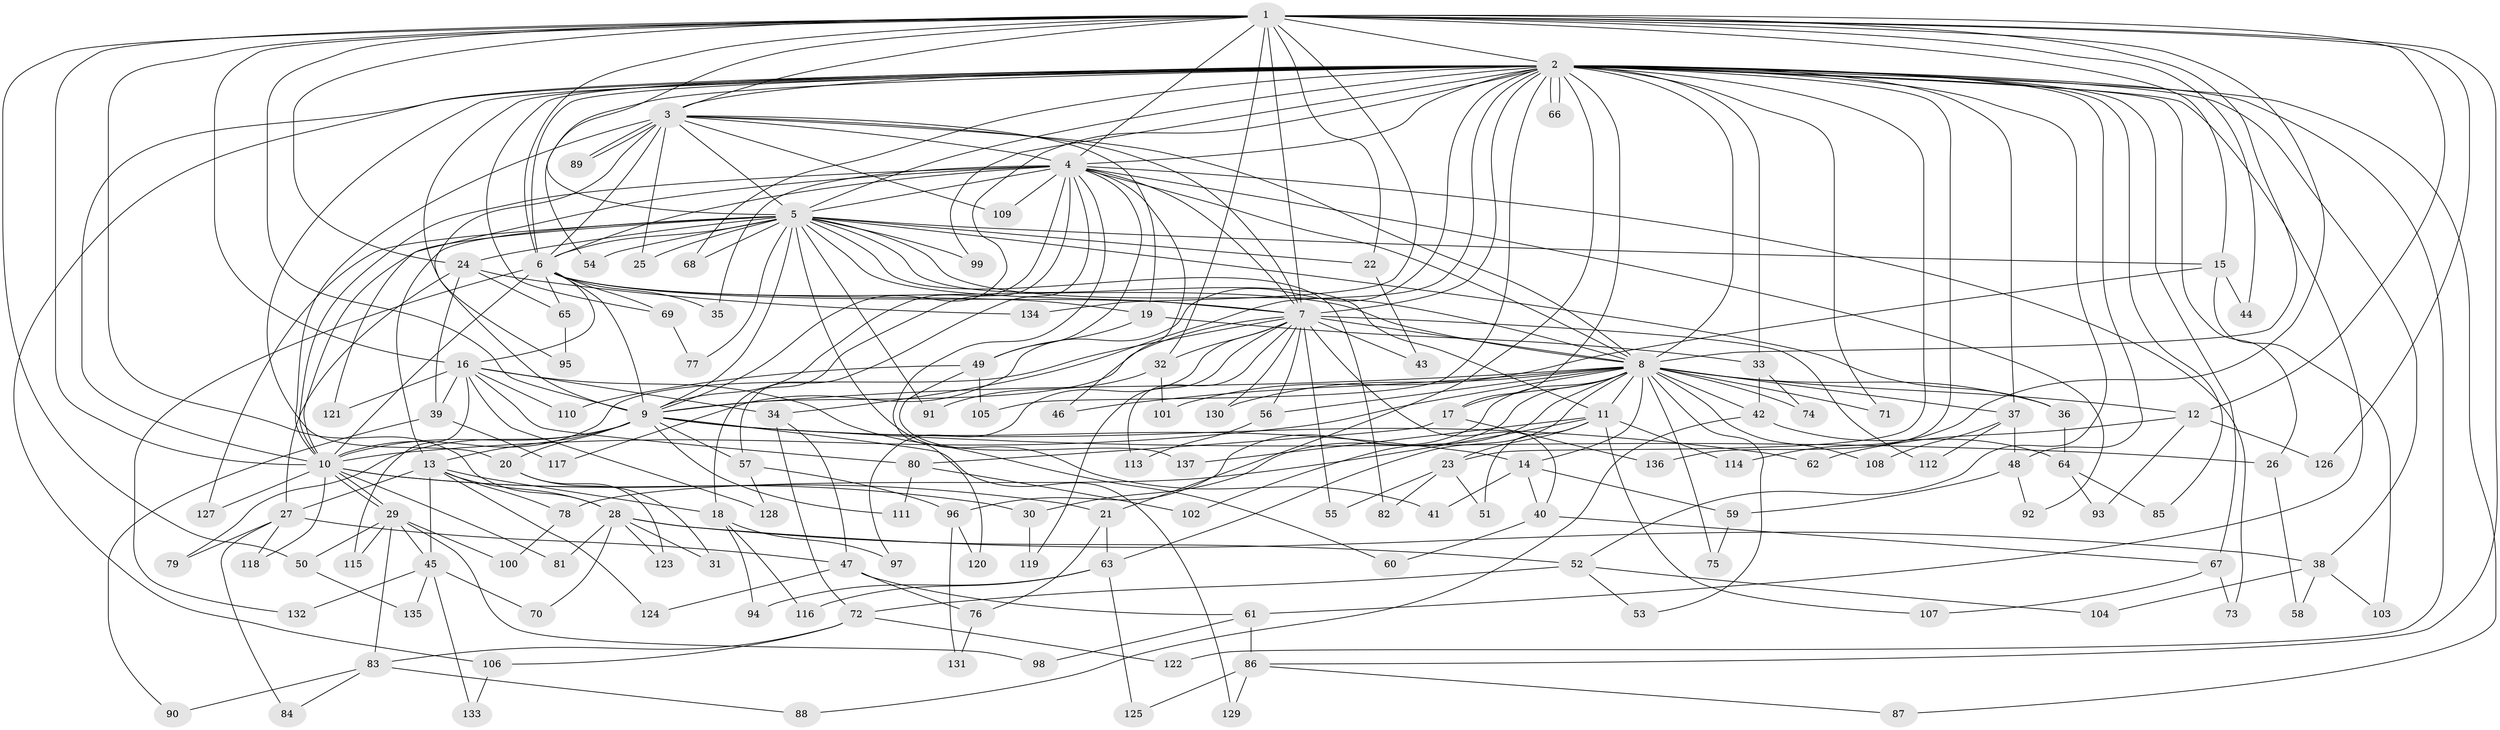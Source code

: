 // Generated by graph-tools (version 1.1) at 2025/49/03/09/25 03:49:43]
// undirected, 137 vertices, 299 edges
graph export_dot {
graph [start="1"]
  node [color=gray90,style=filled];
  1;
  2;
  3;
  4;
  5;
  6;
  7;
  8;
  9;
  10;
  11;
  12;
  13;
  14;
  15;
  16;
  17;
  18;
  19;
  20;
  21;
  22;
  23;
  24;
  25;
  26;
  27;
  28;
  29;
  30;
  31;
  32;
  33;
  34;
  35;
  36;
  37;
  38;
  39;
  40;
  41;
  42;
  43;
  44;
  45;
  46;
  47;
  48;
  49;
  50;
  51;
  52;
  53;
  54;
  55;
  56;
  57;
  58;
  59;
  60;
  61;
  62;
  63;
  64;
  65;
  66;
  67;
  68;
  69;
  70;
  71;
  72;
  73;
  74;
  75;
  76;
  77;
  78;
  79;
  80;
  81;
  82;
  83;
  84;
  85;
  86;
  87;
  88;
  89;
  90;
  91;
  92;
  93;
  94;
  95;
  96;
  97;
  98;
  99;
  100;
  101;
  102;
  103;
  104;
  105;
  106;
  107;
  108;
  109;
  110;
  111;
  112;
  113;
  114;
  115;
  116;
  117;
  118;
  119;
  120;
  121;
  122;
  123;
  124;
  125;
  126;
  127;
  128;
  129;
  130;
  131;
  132;
  133;
  134;
  135;
  136;
  137;
  1 -- 2;
  1 -- 3;
  1 -- 4;
  1 -- 5;
  1 -- 6;
  1 -- 7;
  1 -- 8;
  1 -- 9;
  1 -- 10;
  1 -- 12;
  1 -- 15;
  1 -- 16;
  1 -- 22;
  1 -- 24;
  1 -- 28;
  1 -- 32;
  1 -- 44;
  1 -- 50;
  1 -- 86;
  1 -- 114;
  1 -- 126;
  1 -- 134;
  2 -- 3;
  2 -- 4;
  2 -- 5;
  2 -- 6;
  2 -- 7;
  2 -- 8;
  2 -- 9;
  2 -- 10;
  2 -- 17;
  2 -- 20;
  2 -- 21;
  2 -- 23;
  2 -- 26;
  2 -- 33;
  2 -- 34;
  2 -- 37;
  2 -- 38;
  2 -- 48;
  2 -- 52;
  2 -- 54;
  2 -- 61;
  2 -- 66;
  2 -- 66;
  2 -- 67;
  2 -- 68;
  2 -- 69;
  2 -- 71;
  2 -- 85;
  2 -- 87;
  2 -- 95;
  2 -- 99;
  2 -- 105;
  2 -- 106;
  2 -- 117;
  2 -- 122;
  2 -- 136;
  3 -- 4;
  3 -- 5;
  3 -- 6;
  3 -- 7;
  3 -- 8;
  3 -- 9;
  3 -- 10;
  3 -- 19;
  3 -- 25;
  3 -- 89;
  3 -- 89;
  3 -- 109;
  4 -- 5;
  4 -- 6;
  4 -- 7;
  4 -- 8;
  4 -- 9;
  4 -- 10;
  4 -- 18;
  4 -- 35;
  4 -- 46;
  4 -- 49;
  4 -- 57;
  4 -- 73;
  4 -- 92;
  4 -- 109;
  4 -- 120;
  4 -- 121;
  5 -- 6;
  5 -- 7;
  5 -- 8;
  5 -- 9;
  5 -- 10;
  5 -- 11;
  5 -- 13;
  5 -- 15;
  5 -- 22;
  5 -- 24;
  5 -- 25;
  5 -- 36;
  5 -- 41;
  5 -- 54;
  5 -- 68;
  5 -- 77;
  5 -- 82;
  5 -- 91;
  5 -- 99;
  5 -- 127;
  6 -- 7;
  6 -- 8;
  6 -- 9;
  6 -- 10;
  6 -- 16;
  6 -- 19;
  6 -- 35;
  6 -- 65;
  6 -- 69;
  6 -- 132;
  7 -- 8;
  7 -- 9;
  7 -- 10;
  7 -- 32;
  7 -- 40;
  7 -- 43;
  7 -- 55;
  7 -- 56;
  7 -- 97;
  7 -- 112;
  7 -- 113;
  7 -- 119;
  7 -- 130;
  8 -- 9;
  8 -- 10;
  8 -- 11;
  8 -- 12;
  8 -- 14;
  8 -- 17;
  8 -- 30;
  8 -- 36;
  8 -- 37;
  8 -- 42;
  8 -- 46;
  8 -- 53;
  8 -- 56;
  8 -- 63;
  8 -- 71;
  8 -- 74;
  8 -- 75;
  8 -- 96;
  8 -- 102;
  8 -- 108;
  8 -- 130;
  9 -- 10;
  9 -- 13;
  9 -- 14;
  9 -- 20;
  9 -- 26;
  9 -- 57;
  9 -- 62;
  9 -- 79;
  9 -- 111;
  9 -- 129;
  10 -- 21;
  10 -- 29;
  10 -- 29;
  10 -- 30;
  10 -- 81;
  10 -- 118;
  10 -- 127;
  11 -- 23;
  11 -- 51;
  11 -- 78;
  11 -- 107;
  11 -- 114;
  11 -- 137;
  12 -- 62;
  12 -- 93;
  12 -- 126;
  13 -- 18;
  13 -- 27;
  13 -- 28;
  13 -- 45;
  13 -- 78;
  13 -- 124;
  14 -- 40;
  14 -- 41;
  14 -- 59;
  15 -- 44;
  15 -- 101;
  15 -- 103;
  16 -- 34;
  16 -- 39;
  16 -- 60;
  16 -- 80;
  16 -- 110;
  16 -- 115;
  16 -- 121;
  16 -- 128;
  17 -- 80;
  17 -- 136;
  18 -- 94;
  18 -- 97;
  18 -- 116;
  19 -- 33;
  19 -- 49;
  20 -- 31;
  20 -- 123;
  21 -- 63;
  21 -- 76;
  22 -- 43;
  23 -- 51;
  23 -- 55;
  23 -- 82;
  24 -- 27;
  24 -- 39;
  24 -- 65;
  24 -- 134;
  26 -- 58;
  27 -- 47;
  27 -- 79;
  27 -- 84;
  27 -- 118;
  28 -- 31;
  28 -- 38;
  28 -- 52;
  28 -- 70;
  28 -- 81;
  28 -- 123;
  29 -- 45;
  29 -- 50;
  29 -- 83;
  29 -- 98;
  29 -- 100;
  29 -- 115;
  30 -- 119;
  32 -- 91;
  32 -- 101;
  33 -- 42;
  33 -- 74;
  34 -- 47;
  34 -- 72;
  36 -- 64;
  37 -- 48;
  37 -- 108;
  37 -- 112;
  38 -- 58;
  38 -- 103;
  38 -- 104;
  39 -- 90;
  39 -- 117;
  40 -- 60;
  40 -- 67;
  42 -- 64;
  42 -- 88;
  45 -- 70;
  45 -- 132;
  45 -- 133;
  45 -- 135;
  47 -- 61;
  47 -- 76;
  47 -- 124;
  48 -- 59;
  48 -- 92;
  49 -- 105;
  49 -- 110;
  49 -- 137;
  50 -- 135;
  52 -- 53;
  52 -- 72;
  52 -- 104;
  56 -- 113;
  57 -- 96;
  57 -- 128;
  59 -- 75;
  61 -- 86;
  61 -- 98;
  63 -- 94;
  63 -- 116;
  63 -- 125;
  64 -- 85;
  64 -- 93;
  65 -- 95;
  67 -- 73;
  67 -- 107;
  69 -- 77;
  72 -- 83;
  72 -- 106;
  72 -- 122;
  76 -- 131;
  78 -- 100;
  80 -- 102;
  80 -- 111;
  83 -- 84;
  83 -- 88;
  83 -- 90;
  86 -- 87;
  86 -- 125;
  86 -- 129;
  96 -- 120;
  96 -- 131;
  106 -- 133;
}
